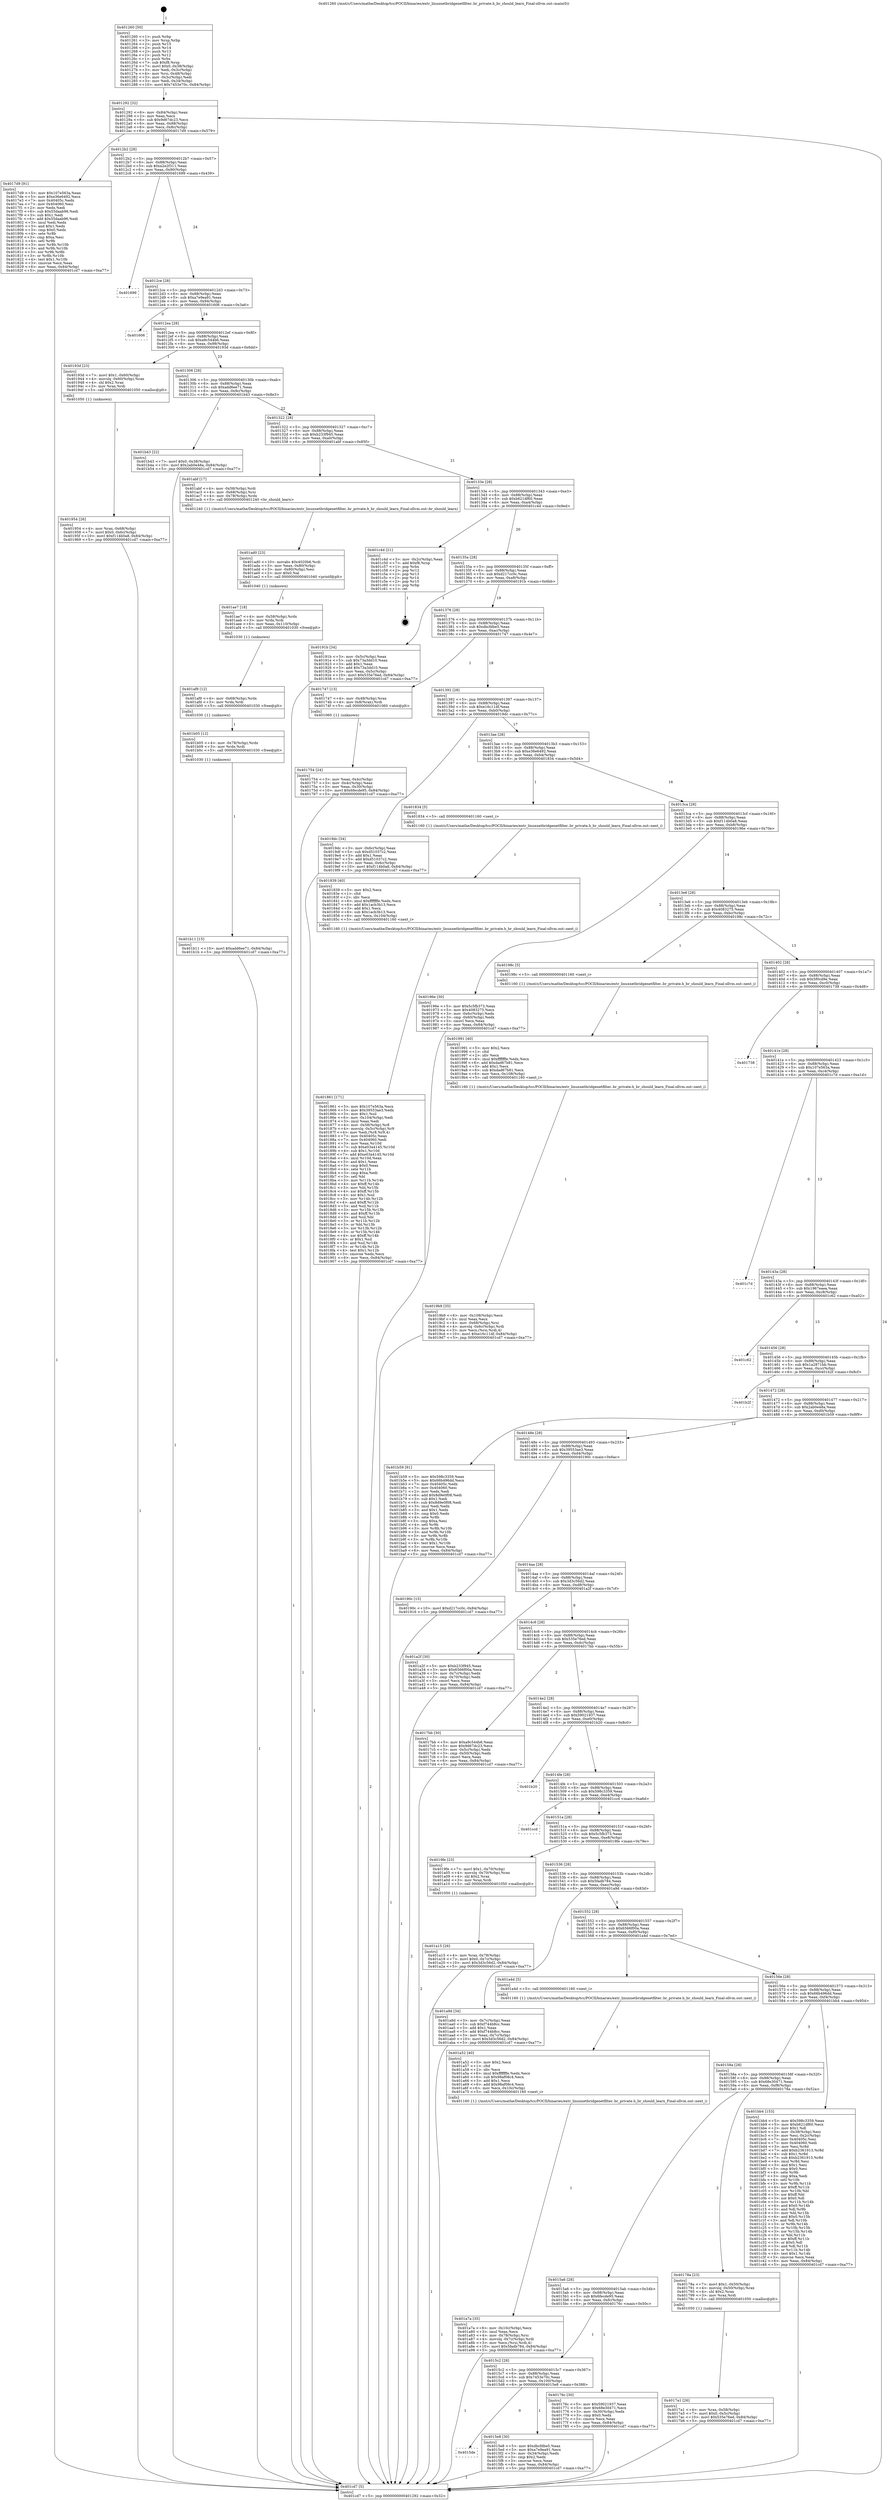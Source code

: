 digraph "0x401260" {
  label = "0x401260 (/mnt/c/Users/mathe/Desktop/tcc/POCII/binaries/extr_linuxnetbridgenetfilter..br_private.h_br_should_learn_Final-ollvm.out::main(0))"
  labelloc = "t"
  node[shape=record]

  Entry [label="",width=0.3,height=0.3,shape=circle,fillcolor=black,style=filled]
  "0x401292" [label="{
     0x401292 [32]\l
     | [instrs]\l
     &nbsp;&nbsp;0x401292 \<+6\>: mov -0x84(%rbp),%eax\l
     &nbsp;&nbsp;0x401298 \<+2\>: mov %eax,%ecx\l
     &nbsp;&nbsp;0x40129a \<+6\>: sub $0x9d67dc23,%ecx\l
     &nbsp;&nbsp;0x4012a0 \<+6\>: mov %eax,-0x88(%rbp)\l
     &nbsp;&nbsp;0x4012a6 \<+6\>: mov %ecx,-0x8c(%rbp)\l
     &nbsp;&nbsp;0x4012ac \<+6\>: je 00000000004017d9 \<main+0x579\>\l
  }"]
  "0x4017d9" [label="{
     0x4017d9 [91]\l
     | [instrs]\l
     &nbsp;&nbsp;0x4017d9 \<+5\>: mov $0x107e563a,%eax\l
     &nbsp;&nbsp;0x4017de \<+5\>: mov $0xe36e6492,%ecx\l
     &nbsp;&nbsp;0x4017e3 \<+7\>: mov 0x40405c,%edx\l
     &nbsp;&nbsp;0x4017ea \<+7\>: mov 0x404060,%esi\l
     &nbsp;&nbsp;0x4017f1 \<+2\>: mov %edx,%edi\l
     &nbsp;&nbsp;0x4017f3 \<+6\>: sub $0x55daab96,%edi\l
     &nbsp;&nbsp;0x4017f9 \<+3\>: sub $0x1,%edi\l
     &nbsp;&nbsp;0x4017fc \<+6\>: add $0x55daab96,%edi\l
     &nbsp;&nbsp;0x401802 \<+3\>: imul %edi,%edx\l
     &nbsp;&nbsp;0x401805 \<+3\>: and $0x1,%edx\l
     &nbsp;&nbsp;0x401808 \<+3\>: cmp $0x0,%edx\l
     &nbsp;&nbsp;0x40180b \<+4\>: sete %r8b\l
     &nbsp;&nbsp;0x40180f \<+3\>: cmp $0xa,%esi\l
     &nbsp;&nbsp;0x401812 \<+4\>: setl %r9b\l
     &nbsp;&nbsp;0x401816 \<+3\>: mov %r8b,%r10b\l
     &nbsp;&nbsp;0x401819 \<+3\>: and %r9b,%r10b\l
     &nbsp;&nbsp;0x40181c \<+3\>: xor %r9b,%r8b\l
     &nbsp;&nbsp;0x40181f \<+3\>: or %r8b,%r10b\l
     &nbsp;&nbsp;0x401822 \<+4\>: test $0x1,%r10b\l
     &nbsp;&nbsp;0x401826 \<+3\>: cmovne %ecx,%eax\l
     &nbsp;&nbsp;0x401829 \<+6\>: mov %eax,-0x84(%rbp)\l
     &nbsp;&nbsp;0x40182f \<+5\>: jmp 0000000000401cd7 \<main+0xa77\>\l
  }"]
  "0x4012b2" [label="{
     0x4012b2 [28]\l
     | [instrs]\l
     &nbsp;&nbsp;0x4012b2 \<+5\>: jmp 00000000004012b7 \<main+0x57\>\l
     &nbsp;&nbsp;0x4012b7 \<+6\>: mov -0x88(%rbp),%eax\l
     &nbsp;&nbsp;0x4012bd \<+5\>: sub $0xa2e2f311,%eax\l
     &nbsp;&nbsp;0x4012c2 \<+6\>: mov %eax,-0x90(%rbp)\l
     &nbsp;&nbsp;0x4012c8 \<+6\>: je 0000000000401699 \<main+0x439\>\l
  }"]
  Exit [label="",width=0.3,height=0.3,shape=circle,fillcolor=black,style=filled,peripheries=2]
  "0x401699" [label="{
     0x401699\l
  }", style=dashed]
  "0x4012ce" [label="{
     0x4012ce [28]\l
     | [instrs]\l
     &nbsp;&nbsp;0x4012ce \<+5\>: jmp 00000000004012d3 \<main+0x73\>\l
     &nbsp;&nbsp;0x4012d3 \<+6\>: mov -0x88(%rbp),%eax\l
     &nbsp;&nbsp;0x4012d9 \<+5\>: sub $0xa7e9ea91,%eax\l
     &nbsp;&nbsp;0x4012de \<+6\>: mov %eax,-0x94(%rbp)\l
     &nbsp;&nbsp;0x4012e4 \<+6\>: je 0000000000401606 \<main+0x3a6\>\l
  }"]
  "0x401b11" [label="{
     0x401b11 [15]\l
     | [instrs]\l
     &nbsp;&nbsp;0x401b11 \<+10\>: movl $0xadd6ee71,-0x84(%rbp)\l
     &nbsp;&nbsp;0x401b1b \<+5\>: jmp 0000000000401cd7 \<main+0xa77\>\l
  }"]
  "0x401606" [label="{
     0x401606\l
  }", style=dashed]
  "0x4012ea" [label="{
     0x4012ea [28]\l
     | [instrs]\l
     &nbsp;&nbsp;0x4012ea \<+5\>: jmp 00000000004012ef \<main+0x8f\>\l
     &nbsp;&nbsp;0x4012ef \<+6\>: mov -0x88(%rbp),%eax\l
     &nbsp;&nbsp;0x4012f5 \<+5\>: sub $0xa9c544b6,%eax\l
     &nbsp;&nbsp;0x4012fa \<+6\>: mov %eax,-0x98(%rbp)\l
     &nbsp;&nbsp;0x401300 \<+6\>: je 000000000040193d \<main+0x6dd\>\l
  }"]
  "0x401b05" [label="{
     0x401b05 [12]\l
     | [instrs]\l
     &nbsp;&nbsp;0x401b05 \<+4\>: mov -0x78(%rbp),%rdx\l
     &nbsp;&nbsp;0x401b09 \<+3\>: mov %rdx,%rdi\l
     &nbsp;&nbsp;0x401b0c \<+5\>: call 0000000000401030 \<free@plt\>\l
     | [calls]\l
     &nbsp;&nbsp;0x401030 \{1\} (unknown)\l
  }"]
  "0x40193d" [label="{
     0x40193d [23]\l
     | [instrs]\l
     &nbsp;&nbsp;0x40193d \<+7\>: movl $0x1,-0x60(%rbp)\l
     &nbsp;&nbsp;0x401944 \<+4\>: movslq -0x60(%rbp),%rax\l
     &nbsp;&nbsp;0x401948 \<+4\>: shl $0x2,%rax\l
     &nbsp;&nbsp;0x40194c \<+3\>: mov %rax,%rdi\l
     &nbsp;&nbsp;0x40194f \<+5\>: call 0000000000401050 \<malloc@plt\>\l
     | [calls]\l
     &nbsp;&nbsp;0x401050 \{1\} (unknown)\l
  }"]
  "0x401306" [label="{
     0x401306 [28]\l
     | [instrs]\l
     &nbsp;&nbsp;0x401306 \<+5\>: jmp 000000000040130b \<main+0xab\>\l
     &nbsp;&nbsp;0x40130b \<+6\>: mov -0x88(%rbp),%eax\l
     &nbsp;&nbsp;0x401311 \<+5\>: sub $0xadd6ee71,%eax\l
     &nbsp;&nbsp;0x401316 \<+6\>: mov %eax,-0x9c(%rbp)\l
     &nbsp;&nbsp;0x40131c \<+6\>: je 0000000000401b43 \<main+0x8e3\>\l
  }"]
  "0x401af9" [label="{
     0x401af9 [12]\l
     | [instrs]\l
     &nbsp;&nbsp;0x401af9 \<+4\>: mov -0x68(%rbp),%rdx\l
     &nbsp;&nbsp;0x401afd \<+3\>: mov %rdx,%rdi\l
     &nbsp;&nbsp;0x401b00 \<+5\>: call 0000000000401030 \<free@plt\>\l
     | [calls]\l
     &nbsp;&nbsp;0x401030 \{1\} (unknown)\l
  }"]
  "0x401b43" [label="{
     0x401b43 [22]\l
     | [instrs]\l
     &nbsp;&nbsp;0x401b43 \<+7\>: movl $0x0,-0x38(%rbp)\l
     &nbsp;&nbsp;0x401b4a \<+10\>: movl $0x2ab0e48a,-0x84(%rbp)\l
     &nbsp;&nbsp;0x401b54 \<+5\>: jmp 0000000000401cd7 \<main+0xa77\>\l
  }"]
  "0x401322" [label="{
     0x401322 [28]\l
     | [instrs]\l
     &nbsp;&nbsp;0x401322 \<+5\>: jmp 0000000000401327 \<main+0xc7\>\l
     &nbsp;&nbsp;0x401327 \<+6\>: mov -0x88(%rbp),%eax\l
     &nbsp;&nbsp;0x40132d \<+5\>: sub $0xb233f945,%eax\l
     &nbsp;&nbsp;0x401332 \<+6\>: mov %eax,-0xa0(%rbp)\l
     &nbsp;&nbsp;0x401338 \<+6\>: je 0000000000401abf \<main+0x85f\>\l
  }"]
  "0x401ae7" [label="{
     0x401ae7 [18]\l
     | [instrs]\l
     &nbsp;&nbsp;0x401ae7 \<+4\>: mov -0x58(%rbp),%rdx\l
     &nbsp;&nbsp;0x401aeb \<+3\>: mov %rdx,%rdi\l
     &nbsp;&nbsp;0x401aee \<+6\>: mov %eax,-0x110(%rbp)\l
     &nbsp;&nbsp;0x401af4 \<+5\>: call 0000000000401030 \<free@plt\>\l
     | [calls]\l
     &nbsp;&nbsp;0x401030 \{1\} (unknown)\l
  }"]
  "0x401abf" [label="{
     0x401abf [17]\l
     | [instrs]\l
     &nbsp;&nbsp;0x401abf \<+4\>: mov -0x58(%rbp),%rdi\l
     &nbsp;&nbsp;0x401ac3 \<+4\>: mov -0x68(%rbp),%rsi\l
     &nbsp;&nbsp;0x401ac7 \<+4\>: mov -0x78(%rbp),%rdx\l
     &nbsp;&nbsp;0x401acb \<+5\>: call 0000000000401240 \<br_should_learn\>\l
     | [calls]\l
     &nbsp;&nbsp;0x401240 \{1\} (/mnt/c/Users/mathe/Desktop/tcc/POCII/binaries/extr_linuxnetbridgenetfilter..br_private.h_br_should_learn_Final-ollvm.out::br_should_learn)\l
  }"]
  "0x40133e" [label="{
     0x40133e [28]\l
     | [instrs]\l
     &nbsp;&nbsp;0x40133e \<+5\>: jmp 0000000000401343 \<main+0xe3\>\l
     &nbsp;&nbsp;0x401343 \<+6\>: mov -0x88(%rbp),%eax\l
     &nbsp;&nbsp;0x401349 \<+5\>: sub $0xb621df60,%eax\l
     &nbsp;&nbsp;0x40134e \<+6\>: mov %eax,-0xa4(%rbp)\l
     &nbsp;&nbsp;0x401354 \<+6\>: je 0000000000401c4d \<main+0x9ed\>\l
  }"]
  "0x401ad0" [label="{
     0x401ad0 [23]\l
     | [instrs]\l
     &nbsp;&nbsp;0x401ad0 \<+10\>: movabs $0x4020b6,%rdi\l
     &nbsp;&nbsp;0x401ada \<+3\>: mov %eax,-0x80(%rbp)\l
     &nbsp;&nbsp;0x401add \<+3\>: mov -0x80(%rbp),%esi\l
     &nbsp;&nbsp;0x401ae0 \<+2\>: mov $0x0,%al\l
     &nbsp;&nbsp;0x401ae2 \<+5\>: call 0000000000401040 \<printf@plt\>\l
     | [calls]\l
     &nbsp;&nbsp;0x401040 \{1\} (unknown)\l
  }"]
  "0x401c4d" [label="{
     0x401c4d [21]\l
     | [instrs]\l
     &nbsp;&nbsp;0x401c4d \<+3\>: mov -0x2c(%rbp),%eax\l
     &nbsp;&nbsp;0x401c50 \<+7\>: add $0xf8,%rsp\l
     &nbsp;&nbsp;0x401c57 \<+1\>: pop %rbx\l
     &nbsp;&nbsp;0x401c58 \<+2\>: pop %r12\l
     &nbsp;&nbsp;0x401c5a \<+2\>: pop %r13\l
     &nbsp;&nbsp;0x401c5c \<+2\>: pop %r14\l
     &nbsp;&nbsp;0x401c5e \<+2\>: pop %r15\l
     &nbsp;&nbsp;0x401c60 \<+1\>: pop %rbp\l
     &nbsp;&nbsp;0x401c61 \<+1\>: ret\l
  }"]
  "0x40135a" [label="{
     0x40135a [28]\l
     | [instrs]\l
     &nbsp;&nbsp;0x40135a \<+5\>: jmp 000000000040135f \<main+0xff\>\l
     &nbsp;&nbsp;0x40135f \<+6\>: mov -0x88(%rbp),%eax\l
     &nbsp;&nbsp;0x401365 \<+5\>: sub $0xd217cc0c,%eax\l
     &nbsp;&nbsp;0x40136a \<+6\>: mov %eax,-0xa8(%rbp)\l
     &nbsp;&nbsp;0x401370 \<+6\>: je 000000000040191b \<main+0x6bb\>\l
  }"]
  "0x401a7a" [label="{
     0x401a7a [35]\l
     | [instrs]\l
     &nbsp;&nbsp;0x401a7a \<+6\>: mov -0x10c(%rbp),%ecx\l
     &nbsp;&nbsp;0x401a80 \<+3\>: imul %eax,%ecx\l
     &nbsp;&nbsp;0x401a83 \<+4\>: mov -0x78(%rbp),%rsi\l
     &nbsp;&nbsp;0x401a87 \<+4\>: movslq -0x7c(%rbp),%rdi\l
     &nbsp;&nbsp;0x401a8b \<+3\>: mov %ecx,(%rsi,%rdi,4)\l
     &nbsp;&nbsp;0x401a8e \<+10\>: movl $0x5fadb784,-0x84(%rbp)\l
     &nbsp;&nbsp;0x401a98 \<+5\>: jmp 0000000000401cd7 \<main+0xa77\>\l
  }"]
  "0x40191b" [label="{
     0x40191b [34]\l
     | [instrs]\l
     &nbsp;&nbsp;0x40191b \<+3\>: mov -0x5c(%rbp),%eax\l
     &nbsp;&nbsp;0x40191e \<+5\>: sub $0x73a3dd10,%eax\l
     &nbsp;&nbsp;0x401923 \<+3\>: add $0x1,%eax\l
     &nbsp;&nbsp;0x401926 \<+5\>: add $0x73a3dd10,%eax\l
     &nbsp;&nbsp;0x40192b \<+3\>: mov %eax,-0x5c(%rbp)\l
     &nbsp;&nbsp;0x40192e \<+10\>: movl $0x535e76ed,-0x84(%rbp)\l
     &nbsp;&nbsp;0x401938 \<+5\>: jmp 0000000000401cd7 \<main+0xa77\>\l
  }"]
  "0x401376" [label="{
     0x401376 [28]\l
     | [instrs]\l
     &nbsp;&nbsp;0x401376 \<+5\>: jmp 000000000040137b \<main+0x11b\>\l
     &nbsp;&nbsp;0x40137b \<+6\>: mov -0x88(%rbp),%eax\l
     &nbsp;&nbsp;0x401381 \<+5\>: sub $0xdbcfdbe5,%eax\l
     &nbsp;&nbsp;0x401386 \<+6\>: mov %eax,-0xac(%rbp)\l
     &nbsp;&nbsp;0x40138c \<+6\>: je 0000000000401747 \<main+0x4e7\>\l
  }"]
  "0x401a52" [label="{
     0x401a52 [40]\l
     | [instrs]\l
     &nbsp;&nbsp;0x401a52 \<+5\>: mov $0x2,%ecx\l
     &nbsp;&nbsp;0x401a57 \<+1\>: cltd\l
     &nbsp;&nbsp;0x401a58 \<+2\>: idiv %ecx\l
     &nbsp;&nbsp;0x401a5a \<+6\>: imul $0xfffffffe,%edx,%ecx\l
     &nbsp;&nbsp;0x401a60 \<+6\>: sub $0x98af08c4,%ecx\l
     &nbsp;&nbsp;0x401a66 \<+3\>: add $0x1,%ecx\l
     &nbsp;&nbsp;0x401a69 \<+6\>: add $0x98af08c4,%ecx\l
     &nbsp;&nbsp;0x401a6f \<+6\>: mov %ecx,-0x10c(%rbp)\l
     &nbsp;&nbsp;0x401a75 \<+5\>: call 0000000000401160 \<next_i\>\l
     | [calls]\l
     &nbsp;&nbsp;0x401160 \{1\} (/mnt/c/Users/mathe/Desktop/tcc/POCII/binaries/extr_linuxnetbridgenetfilter..br_private.h_br_should_learn_Final-ollvm.out::next_i)\l
  }"]
  "0x401747" [label="{
     0x401747 [13]\l
     | [instrs]\l
     &nbsp;&nbsp;0x401747 \<+4\>: mov -0x48(%rbp),%rax\l
     &nbsp;&nbsp;0x40174b \<+4\>: mov 0x8(%rax),%rdi\l
     &nbsp;&nbsp;0x40174f \<+5\>: call 0000000000401060 \<atoi@plt\>\l
     | [calls]\l
     &nbsp;&nbsp;0x401060 \{1\} (unknown)\l
  }"]
  "0x401392" [label="{
     0x401392 [28]\l
     | [instrs]\l
     &nbsp;&nbsp;0x401392 \<+5\>: jmp 0000000000401397 \<main+0x137\>\l
     &nbsp;&nbsp;0x401397 \<+6\>: mov -0x88(%rbp),%eax\l
     &nbsp;&nbsp;0x40139d \<+5\>: sub $0xe16c11df,%eax\l
     &nbsp;&nbsp;0x4013a2 \<+6\>: mov %eax,-0xb0(%rbp)\l
     &nbsp;&nbsp;0x4013a8 \<+6\>: je 00000000004019dc \<main+0x77c\>\l
  }"]
  "0x401a15" [label="{
     0x401a15 [26]\l
     | [instrs]\l
     &nbsp;&nbsp;0x401a15 \<+4\>: mov %rax,-0x78(%rbp)\l
     &nbsp;&nbsp;0x401a19 \<+7\>: movl $0x0,-0x7c(%rbp)\l
     &nbsp;&nbsp;0x401a20 \<+10\>: movl $0x3d3c56d2,-0x84(%rbp)\l
     &nbsp;&nbsp;0x401a2a \<+5\>: jmp 0000000000401cd7 \<main+0xa77\>\l
  }"]
  "0x4019dc" [label="{
     0x4019dc [34]\l
     | [instrs]\l
     &nbsp;&nbsp;0x4019dc \<+3\>: mov -0x6c(%rbp),%eax\l
     &nbsp;&nbsp;0x4019df \<+5\>: sub $0xd51037c2,%eax\l
     &nbsp;&nbsp;0x4019e4 \<+3\>: add $0x1,%eax\l
     &nbsp;&nbsp;0x4019e7 \<+5\>: add $0xd51037c2,%eax\l
     &nbsp;&nbsp;0x4019ec \<+3\>: mov %eax,-0x6c(%rbp)\l
     &nbsp;&nbsp;0x4019ef \<+10\>: movl $0xf114b0a8,-0x84(%rbp)\l
     &nbsp;&nbsp;0x4019f9 \<+5\>: jmp 0000000000401cd7 \<main+0xa77\>\l
  }"]
  "0x4013ae" [label="{
     0x4013ae [28]\l
     | [instrs]\l
     &nbsp;&nbsp;0x4013ae \<+5\>: jmp 00000000004013b3 \<main+0x153\>\l
     &nbsp;&nbsp;0x4013b3 \<+6\>: mov -0x88(%rbp),%eax\l
     &nbsp;&nbsp;0x4013b9 \<+5\>: sub $0xe36e6492,%eax\l
     &nbsp;&nbsp;0x4013be \<+6\>: mov %eax,-0xb4(%rbp)\l
     &nbsp;&nbsp;0x4013c4 \<+6\>: je 0000000000401834 \<main+0x5d4\>\l
  }"]
  "0x4019b9" [label="{
     0x4019b9 [35]\l
     | [instrs]\l
     &nbsp;&nbsp;0x4019b9 \<+6\>: mov -0x108(%rbp),%ecx\l
     &nbsp;&nbsp;0x4019bf \<+3\>: imul %eax,%ecx\l
     &nbsp;&nbsp;0x4019c2 \<+4\>: mov -0x68(%rbp),%rsi\l
     &nbsp;&nbsp;0x4019c6 \<+4\>: movslq -0x6c(%rbp),%rdi\l
     &nbsp;&nbsp;0x4019ca \<+3\>: mov %ecx,(%rsi,%rdi,4)\l
     &nbsp;&nbsp;0x4019cd \<+10\>: movl $0xe16c11df,-0x84(%rbp)\l
     &nbsp;&nbsp;0x4019d7 \<+5\>: jmp 0000000000401cd7 \<main+0xa77\>\l
  }"]
  "0x401834" [label="{
     0x401834 [5]\l
     | [instrs]\l
     &nbsp;&nbsp;0x401834 \<+5\>: call 0000000000401160 \<next_i\>\l
     | [calls]\l
     &nbsp;&nbsp;0x401160 \{1\} (/mnt/c/Users/mathe/Desktop/tcc/POCII/binaries/extr_linuxnetbridgenetfilter..br_private.h_br_should_learn_Final-ollvm.out::next_i)\l
  }"]
  "0x4013ca" [label="{
     0x4013ca [28]\l
     | [instrs]\l
     &nbsp;&nbsp;0x4013ca \<+5\>: jmp 00000000004013cf \<main+0x16f\>\l
     &nbsp;&nbsp;0x4013cf \<+6\>: mov -0x88(%rbp),%eax\l
     &nbsp;&nbsp;0x4013d5 \<+5\>: sub $0xf114b0a8,%eax\l
     &nbsp;&nbsp;0x4013da \<+6\>: mov %eax,-0xb8(%rbp)\l
     &nbsp;&nbsp;0x4013e0 \<+6\>: je 000000000040196e \<main+0x70e\>\l
  }"]
  "0x401991" [label="{
     0x401991 [40]\l
     | [instrs]\l
     &nbsp;&nbsp;0x401991 \<+5\>: mov $0x2,%ecx\l
     &nbsp;&nbsp;0x401996 \<+1\>: cltd\l
     &nbsp;&nbsp;0x401997 \<+2\>: idiv %ecx\l
     &nbsp;&nbsp;0x401999 \<+6\>: imul $0xfffffffe,%edx,%ecx\l
     &nbsp;&nbsp;0x40199f \<+6\>: add $0xdad67b81,%ecx\l
     &nbsp;&nbsp;0x4019a5 \<+3\>: add $0x1,%ecx\l
     &nbsp;&nbsp;0x4019a8 \<+6\>: sub $0xdad67b81,%ecx\l
     &nbsp;&nbsp;0x4019ae \<+6\>: mov %ecx,-0x108(%rbp)\l
     &nbsp;&nbsp;0x4019b4 \<+5\>: call 0000000000401160 \<next_i\>\l
     | [calls]\l
     &nbsp;&nbsp;0x401160 \{1\} (/mnt/c/Users/mathe/Desktop/tcc/POCII/binaries/extr_linuxnetbridgenetfilter..br_private.h_br_should_learn_Final-ollvm.out::next_i)\l
  }"]
  "0x40196e" [label="{
     0x40196e [30]\l
     | [instrs]\l
     &nbsp;&nbsp;0x40196e \<+5\>: mov $0x5c5fb373,%eax\l
     &nbsp;&nbsp;0x401973 \<+5\>: mov $0x4083275,%ecx\l
     &nbsp;&nbsp;0x401978 \<+3\>: mov -0x6c(%rbp),%edx\l
     &nbsp;&nbsp;0x40197b \<+3\>: cmp -0x60(%rbp),%edx\l
     &nbsp;&nbsp;0x40197e \<+3\>: cmovl %ecx,%eax\l
     &nbsp;&nbsp;0x401981 \<+6\>: mov %eax,-0x84(%rbp)\l
     &nbsp;&nbsp;0x401987 \<+5\>: jmp 0000000000401cd7 \<main+0xa77\>\l
  }"]
  "0x4013e6" [label="{
     0x4013e6 [28]\l
     | [instrs]\l
     &nbsp;&nbsp;0x4013e6 \<+5\>: jmp 00000000004013eb \<main+0x18b\>\l
     &nbsp;&nbsp;0x4013eb \<+6\>: mov -0x88(%rbp),%eax\l
     &nbsp;&nbsp;0x4013f1 \<+5\>: sub $0x4083275,%eax\l
     &nbsp;&nbsp;0x4013f6 \<+6\>: mov %eax,-0xbc(%rbp)\l
     &nbsp;&nbsp;0x4013fc \<+6\>: je 000000000040198c \<main+0x72c\>\l
  }"]
  "0x401954" [label="{
     0x401954 [26]\l
     | [instrs]\l
     &nbsp;&nbsp;0x401954 \<+4\>: mov %rax,-0x68(%rbp)\l
     &nbsp;&nbsp;0x401958 \<+7\>: movl $0x0,-0x6c(%rbp)\l
     &nbsp;&nbsp;0x40195f \<+10\>: movl $0xf114b0a8,-0x84(%rbp)\l
     &nbsp;&nbsp;0x401969 \<+5\>: jmp 0000000000401cd7 \<main+0xa77\>\l
  }"]
  "0x40198c" [label="{
     0x40198c [5]\l
     | [instrs]\l
     &nbsp;&nbsp;0x40198c \<+5\>: call 0000000000401160 \<next_i\>\l
     | [calls]\l
     &nbsp;&nbsp;0x401160 \{1\} (/mnt/c/Users/mathe/Desktop/tcc/POCII/binaries/extr_linuxnetbridgenetfilter..br_private.h_br_should_learn_Final-ollvm.out::next_i)\l
  }"]
  "0x401402" [label="{
     0x401402 [28]\l
     | [instrs]\l
     &nbsp;&nbsp;0x401402 \<+5\>: jmp 0000000000401407 \<main+0x1a7\>\l
     &nbsp;&nbsp;0x401407 \<+6\>: mov -0x88(%rbp),%eax\l
     &nbsp;&nbsp;0x40140d \<+5\>: sub $0x5f0cd9e,%eax\l
     &nbsp;&nbsp;0x401412 \<+6\>: mov %eax,-0xc0(%rbp)\l
     &nbsp;&nbsp;0x401418 \<+6\>: je 0000000000401738 \<main+0x4d8\>\l
  }"]
  "0x401861" [label="{
     0x401861 [171]\l
     | [instrs]\l
     &nbsp;&nbsp;0x401861 \<+5\>: mov $0x107e563a,%ecx\l
     &nbsp;&nbsp;0x401866 \<+5\>: mov $0x39553ae3,%edx\l
     &nbsp;&nbsp;0x40186b \<+3\>: mov $0x1,%sil\l
     &nbsp;&nbsp;0x40186e \<+6\>: mov -0x104(%rbp),%edi\l
     &nbsp;&nbsp;0x401874 \<+3\>: imul %eax,%edi\l
     &nbsp;&nbsp;0x401877 \<+4\>: mov -0x58(%rbp),%r8\l
     &nbsp;&nbsp;0x40187b \<+4\>: movslq -0x5c(%rbp),%r9\l
     &nbsp;&nbsp;0x40187f \<+4\>: mov %edi,(%r8,%r9,4)\l
     &nbsp;&nbsp;0x401883 \<+7\>: mov 0x40405c,%eax\l
     &nbsp;&nbsp;0x40188a \<+7\>: mov 0x404060,%edi\l
     &nbsp;&nbsp;0x401891 \<+3\>: mov %eax,%r10d\l
     &nbsp;&nbsp;0x401894 \<+7\>: sub $0xe03a4145,%r10d\l
     &nbsp;&nbsp;0x40189b \<+4\>: sub $0x1,%r10d\l
     &nbsp;&nbsp;0x40189f \<+7\>: add $0xe03a4145,%r10d\l
     &nbsp;&nbsp;0x4018a6 \<+4\>: imul %r10d,%eax\l
     &nbsp;&nbsp;0x4018aa \<+3\>: and $0x1,%eax\l
     &nbsp;&nbsp;0x4018ad \<+3\>: cmp $0x0,%eax\l
     &nbsp;&nbsp;0x4018b0 \<+4\>: sete %r11b\l
     &nbsp;&nbsp;0x4018b4 \<+3\>: cmp $0xa,%edi\l
     &nbsp;&nbsp;0x4018b7 \<+3\>: setl %bl\l
     &nbsp;&nbsp;0x4018ba \<+3\>: mov %r11b,%r14b\l
     &nbsp;&nbsp;0x4018bd \<+4\>: xor $0xff,%r14b\l
     &nbsp;&nbsp;0x4018c1 \<+3\>: mov %bl,%r15b\l
     &nbsp;&nbsp;0x4018c4 \<+4\>: xor $0xff,%r15b\l
     &nbsp;&nbsp;0x4018c8 \<+4\>: xor $0x1,%sil\l
     &nbsp;&nbsp;0x4018cc \<+3\>: mov %r14b,%r12b\l
     &nbsp;&nbsp;0x4018cf \<+4\>: and $0xff,%r12b\l
     &nbsp;&nbsp;0x4018d3 \<+3\>: and %sil,%r11b\l
     &nbsp;&nbsp;0x4018d6 \<+3\>: mov %r15b,%r13b\l
     &nbsp;&nbsp;0x4018d9 \<+4\>: and $0xff,%r13b\l
     &nbsp;&nbsp;0x4018dd \<+3\>: and %sil,%bl\l
     &nbsp;&nbsp;0x4018e0 \<+3\>: or %r11b,%r12b\l
     &nbsp;&nbsp;0x4018e3 \<+3\>: or %bl,%r13b\l
     &nbsp;&nbsp;0x4018e6 \<+3\>: xor %r13b,%r12b\l
     &nbsp;&nbsp;0x4018e9 \<+3\>: or %r15b,%r14b\l
     &nbsp;&nbsp;0x4018ec \<+4\>: xor $0xff,%r14b\l
     &nbsp;&nbsp;0x4018f0 \<+4\>: or $0x1,%sil\l
     &nbsp;&nbsp;0x4018f4 \<+3\>: and %sil,%r14b\l
     &nbsp;&nbsp;0x4018f7 \<+3\>: or %r14b,%r12b\l
     &nbsp;&nbsp;0x4018fa \<+4\>: test $0x1,%r12b\l
     &nbsp;&nbsp;0x4018fe \<+3\>: cmovne %edx,%ecx\l
     &nbsp;&nbsp;0x401901 \<+6\>: mov %ecx,-0x84(%rbp)\l
     &nbsp;&nbsp;0x401907 \<+5\>: jmp 0000000000401cd7 \<main+0xa77\>\l
  }"]
  "0x401738" [label="{
     0x401738\l
  }", style=dashed]
  "0x40141e" [label="{
     0x40141e [28]\l
     | [instrs]\l
     &nbsp;&nbsp;0x40141e \<+5\>: jmp 0000000000401423 \<main+0x1c3\>\l
     &nbsp;&nbsp;0x401423 \<+6\>: mov -0x88(%rbp),%eax\l
     &nbsp;&nbsp;0x401429 \<+5\>: sub $0x107e563a,%eax\l
     &nbsp;&nbsp;0x40142e \<+6\>: mov %eax,-0xc4(%rbp)\l
     &nbsp;&nbsp;0x401434 \<+6\>: je 0000000000401c7d \<main+0xa1d\>\l
  }"]
  "0x401839" [label="{
     0x401839 [40]\l
     | [instrs]\l
     &nbsp;&nbsp;0x401839 \<+5\>: mov $0x2,%ecx\l
     &nbsp;&nbsp;0x40183e \<+1\>: cltd\l
     &nbsp;&nbsp;0x40183f \<+2\>: idiv %ecx\l
     &nbsp;&nbsp;0x401841 \<+6\>: imul $0xfffffffe,%edx,%ecx\l
     &nbsp;&nbsp;0x401847 \<+6\>: add $0x1acb3b13,%ecx\l
     &nbsp;&nbsp;0x40184d \<+3\>: add $0x1,%ecx\l
     &nbsp;&nbsp;0x401850 \<+6\>: sub $0x1acb3b13,%ecx\l
     &nbsp;&nbsp;0x401856 \<+6\>: mov %ecx,-0x104(%rbp)\l
     &nbsp;&nbsp;0x40185c \<+5\>: call 0000000000401160 \<next_i\>\l
     | [calls]\l
     &nbsp;&nbsp;0x401160 \{1\} (/mnt/c/Users/mathe/Desktop/tcc/POCII/binaries/extr_linuxnetbridgenetfilter..br_private.h_br_should_learn_Final-ollvm.out::next_i)\l
  }"]
  "0x401c7d" [label="{
     0x401c7d\l
  }", style=dashed]
  "0x40143a" [label="{
     0x40143a [28]\l
     | [instrs]\l
     &nbsp;&nbsp;0x40143a \<+5\>: jmp 000000000040143f \<main+0x1df\>\l
     &nbsp;&nbsp;0x40143f \<+6\>: mov -0x88(%rbp),%eax\l
     &nbsp;&nbsp;0x401445 \<+5\>: sub $0x1967eaea,%eax\l
     &nbsp;&nbsp;0x40144a \<+6\>: mov %eax,-0xc8(%rbp)\l
     &nbsp;&nbsp;0x401450 \<+6\>: je 0000000000401c62 \<main+0xa02\>\l
  }"]
  "0x4017a1" [label="{
     0x4017a1 [26]\l
     | [instrs]\l
     &nbsp;&nbsp;0x4017a1 \<+4\>: mov %rax,-0x58(%rbp)\l
     &nbsp;&nbsp;0x4017a5 \<+7\>: movl $0x0,-0x5c(%rbp)\l
     &nbsp;&nbsp;0x4017ac \<+10\>: movl $0x535e76ed,-0x84(%rbp)\l
     &nbsp;&nbsp;0x4017b6 \<+5\>: jmp 0000000000401cd7 \<main+0xa77\>\l
  }"]
  "0x401c62" [label="{
     0x401c62\l
  }", style=dashed]
  "0x401456" [label="{
     0x401456 [28]\l
     | [instrs]\l
     &nbsp;&nbsp;0x401456 \<+5\>: jmp 000000000040145b \<main+0x1fb\>\l
     &nbsp;&nbsp;0x40145b \<+6\>: mov -0x88(%rbp),%eax\l
     &nbsp;&nbsp;0x401461 \<+5\>: sub $0x1a2871bb,%eax\l
     &nbsp;&nbsp;0x401466 \<+6\>: mov %eax,-0xcc(%rbp)\l
     &nbsp;&nbsp;0x40146c \<+6\>: je 0000000000401b2f \<main+0x8cf\>\l
  }"]
  "0x401754" [label="{
     0x401754 [24]\l
     | [instrs]\l
     &nbsp;&nbsp;0x401754 \<+3\>: mov %eax,-0x4c(%rbp)\l
     &nbsp;&nbsp;0x401757 \<+3\>: mov -0x4c(%rbp),%eax\l
     &nbsp;&nbsp;0x40175a \<+3\>: mov %eax,-0x30(%rbp)\l
     &nbsp;&nbsp;0x40175d \<+10\>: movl $0x6fecde95,-0x84(%rbp)\l
     &nbsp;&nbsp;0x401767 \<+5\>: jmp 0000000000401cd7 \<main+0xa77\>\l
  }"]
  "0x401b2f" [label="{
     0x401b2f\l
  }", style=dashed]
  "0x401472" [label="{
     0x401472 [28]\l
     | [instrs]\l
     &nbsp;&nbsp;0x401472 \<+5\>: jmp 0000000000401477 \<main+0x217\>\l
     &nbsp;&nbsp;0x401477 \<+6\>: mov -0x88(%rbp),%eax\l
     &nbsp;&nbsp;0x40147d \<+5\>: sub $0x2ab0e48a,%eax\l
     &nbsp;&nbsp;0x401482 \<+6\>: mov %eax,-0xd0(%rbp)\l
     &nbsp;&nbsp;0x401488 \<+6\>: je 0000000000401b59 \<main+0x8f9\>\l
  }"]
  "0x401260" [label="{
     0x401260 [50]\l
     | [instrs]\l
     &nbsp;&nbsp;0x401260 \<+1\>: push %rbp\l
     &nbsp;&nbsp;0x401261 \<+3\>: mov %rsp,%rbp\l
     &nbsp;&nbsp;0x401264 \<+2\>: push %r15\l
     &nbsp;&nbsp;0x401266 \<+2\>: push %r14\l
     &nbsp;&nbsp;0x401268 \<+2\>: push %r13\l
     &nbsp;&nbsp;0x40126a \<+2\>: push %r12\l
     &nbsp;&nbsp;0x40126c \<+1\>: push %rbx\l
     &nbsp;&nbsp;0x40126d \<+7\>: sub $0xf8,%rsp\l
     &nbsp;&nbsp;0x401274 \<+7\>: movl $0x0,-0x38(%rbp)\l
     &nbsp;&nbsp;0x40127b \<+3\>: mov %edi,-0x3c(%rbp)\l
     &nbsp;&nbsp;0x40127e \<+4\>: mov %rsi,-0x48(%rbp)\l
     &nbsp;&nbsp;0x401282 \<+3\>: mov -0x3c(%rbp),%edi\l
     &nbsp;&nbsp;0x401285 \<+3\>: mov %edi,-0x34(%rbp)\l
     &nbsp;&nbsp;0x401288 \<+10\>: movl $0x7453e70c,-0x84(%rbp)\l
  }"]
  "0x401b59" [label="{
     0x401b59 [91]\l
     | [instrs]\l
     &nbsp;&nbsp;0x401b59 \<+5\>: mov $0x598c3359,%eax\l
     &nbsp;&nbsp;0x401b5e \<+5\>: mov $0x66b496dd,%ecx\l
     &nbsp;&nbsp;0x401b63 \<+7\>: mov 0x40405c,%edx\l
     &nbsp;&nbsp;0x401b6a \<+7\>: mov 0x404060,%esi\l
     &nbsp;&nbsp;0x401b71 \<+2\>: mov %edx,%edi\l
     &nbsp;&nbsp;0x401b73 \<+6\>: add $0x8d9e0f08,%edi\l
     &nbsp;&nbsp;0x401b79 \<+3\>: sub $0x1,%edi\l
     &nbsp;&nbsp;0x401b7c \<+6\>: sub $0x8d9e0f08,%edi\l
     &nbsp;&nbsp;0x401b82 \<+3\>: imul %edi,%edx\l
     &nbsp;&nbsp;0x401b85 \<+3\>: and $0x1,%edx\l
     &nbsp;&nbsp;0x401b88 \<+3\>: cmp $0x0,%edx\l
     &nbsp;&nbsp;0x401b8b \<+4\>: sete %r8b\l
     &nbsp;&nbsp;0x401b8f \<+3\>: cmp $0xa,%esi\l
     &nbsp;&nbsp;0x401b92 \<+4\>: setl %r9b\l
     &nbsp;&nbsp;0x401b96 \<+3\>: mov %r8b,%r10b\l
     &nbsp;&nbsp;0x401b99 \<+3\>: and %r9b,%r10b\l
     &nbsp;&nbsp;0x401b9c \<+3\>: xor %r9b,%r8b\l
     &nbsp;&nbsp;0x401b9f \<+3\>: or %r8b,%r10b\l
     &nbsp;&nbsp;0x401ba2 \<+4\>: test $0x1,%r10b\l
     &nbsp;&nbsp;0x401ba6 \<+3\>: cmovne %ecx,%eax\l
     &nbsp;&nbsp;0x401ba9 \<+6\>: mov %eax,-0x84(%rbp)\l
     &nbsp;&nbsp;0x401baf \<+5\>: jmp 0000000000401cd7 \<main+0xa77\>\l
  }"]
  "0x40148e" [label="{
     0x40148e [28]\l
     | [instrs]\l
     &nbsp;&nbsp;0x40148e \<+5\>: jmp 0000000000401493 \<main+0x233\>\l
     &nbsp;&nbsp;0x401493 \<+6\>: mov -0x88(%rbp),%eax\l
     &nbsp;&nbsp;0x401499 \<+5\>: sub $0x39553ae3,%eax\l
     &nbsp;&nbsp;0x40149e \<+6\>: mov %eax,-0xd4(%rbp)\l
     &nbsp;&nbsp;0x4014a4 \<+6\>: je 000000000040190c \<main+0x6ac\>\l
  }"]
  "0x401cd7" [label="{
     0x401cd7 [5]\l
     | [instrs]\l
     &nbsp;&nbsp;0x401cd7 \<+5\>: jmp 0000000000401292 \<main+0x32\>\l
  }"]
  "0x40190c" [label="{
     0x40190c [15]\l
     | [instrs]\l
     &nbsp;&nbsp;0x40190c \<+10\>: movl $0xd217cc0c,-0x84(%rbp)\l
     &nbsp;&nbsp;0x401916 \<+5\>: jmp 0000000000401cd7 \<main+0xa77\>\l
  }"]
  "0x4014aa" [label="{
     0x4014aa [28]\l
     | [instrs]\l
     &nbsp;&nbsp;0x4014aa \<+5\>: jmp 00000000004014af \<main+0x24f\>\l
     &nbsp;&nbsp;0x4014af \<+6\>: mov -0x88(%rbp),%eax\l
     &nbsp;&nbsp;0x4014b5 \<+5\>: sub $0x3d3c56d2,%eax\l
     &nbsp;&nbsp;0x4014ba \<+6\>: mov %eax,-0xd8(%rbp)\l
     &nbsp;&nbsp;0x4014c0 \<+6\>: je 0000000000401a2f \<main+0x7cf\>\l
  }"]
  "0x4015de" [label="{
     0x4015de\l
  }", style=dashed]
  "0x401a2f" [label="{
     0x401a2f [30]\l
     | [instrs]\l
     &nbsp;&nbsp;0x401a2f \<+5\>: mov $0xb233f945,%eax\l
     &nbsp;&nbsp;0x401a34 \<+5\>: mov $0x6566f00a,%ecx\l
     &nbsp;&nbsp;0x401a39 \<+3\>: mov -0x7c(%rbp),%edx\l
     &nbsp;&nbsp;0x401a3c \<+3\>: cmp -0x70(%rbp),%edx\l
     &nbsp;&nbsp;0x401a3f \<+3\>: cmovl %ecx,%eax\l
     &nbsp;&nbsp;0x401a42 \<+6\>: mov %eax,-0x84(%rbp)\l
     &nbsp;&nbsp;0x401a48 \<+5\>: jmp 0000000000401cd7 \<main+0xa77\>\l
  }"]
  "0x4014c6" [label="{
     0x4014c6 [28]\l
     | [instrs]\l
     &nbsp;&nbsp;0x4014c6 \<+5\>: jmp 00000000004014cb \<main+0x26b\>\l
     &nbsp;&nbsp;0x4014cb \<+6\>: mov -0x88(%rbp),%eax\l
     &nbsp;&nbsp;0x4014d1 \<+5\>: sub $0x535e76ed,%eax\l
     &nbsp;&nbsp;0x4014d6 \<+6\>: mov %eax,-0xdc(%rbp)\l
     &nbsp;&nbsp;0x4014dc \<+6\>: je 00000000004017bb \<main+0x55b\>\l
  }"]
  "0x4015e8" [label="{
     0x4015e8 [30]\l
     | [instrs]\l
     &nbsp;&nbsp;0x4015e8 \<+5\>: mov $0xdbcfdbe5,%eax\l
     &nbsp;&nbsp;0x4015ed \<+5\>: mov $0xa7e9ea91,%ecx\l
     &nbsp;&nbsp;0x4015f2 \<+3\>: mov -0x34(%rbp),%edx\l
     &nbsp;&nbsp;0x4015f5 \<+3\>: cmp $0x2,%edx\l
     &nbsp;&nbsp;0x4015f8 \<+3\>: cmovne %ecx,%eax\l
     &nbsp;&nbsp;0x4015fb \<+6\>: mov %eax,-0x84(%rbp)\l
     &nbsp;&nbsp;0x401601 \<+5\>: jmp 0000000000401cd7 \<main+0xa77\>\l
  }"]
  "0x4017bb" [label="{
     0x4017bb [30]\l
     | [instrs]\l
     &nbsp;&nbsp;0x4017bb \<+5\>: mov $0xa9c544b6,%eax\l
     &nbsp;&nbsp;0x4017c0 \<+5\>: mov $0x9d67dc23,%ecx\l
     &nbsp;&nbsp;0x4017c5 \<+3\>: mov -0x5c(%rbp),%edx\l
     &nbsp;&nbsp;0x4017c8 \<+3\>: cmp -0x50(%rbp),%edx\l
     &nbsp;&nbsp;0x4017cb \<+3\>: cmovl %ecx,%eax\l
     &nbsp;&nbsp;0x4017ce \<+6\>: mov %eax,-0x84(%rbp)\l
     &nbsp;&nbsp;0x4017d4 \<+5\>: jmp 0000000000401cd7 \<main+0xa77\>\l
  }"]
  "0x4014e2" [label="{
     0x4014e2 [28]\l
     | [instrs]\l
     &nbsp;&nbsp;0x4014e2 \<+5\>: jmp 00000000004014e7 \<main+0x287\>\l
     &nbsp;&nbsp;0x4014e7 \<+6\>: mov -0x88(%rbp),%eax\l
     &nbsp;&nbsp;0x4014ed \<+5\>: sub $0x59021937,%eax\l
     &nbsp;&nbsp;0x4014f2 \<+6\>: mov %eax,-0xe0(%rbp)\l
     &nbsp;&nbsp;0x4014f8 \<+6\>: je 0000000000401b20 \<main+0x8c0\>\l
  }"]
  "0x4015c2" [label="{
     0x4015c2 [28]\l
     | [instrs]\l
     &nbsp;&nbsp;0x4015c2 \<+5\>: jmp 00000000004015c7 \<main+0x367\>\l
     &nbsp;&nbsp;0x4015c7 \<+6\>: mov -0x88(%rbp),%eax\l
     &nbsp;&nbsp;0x4015cd \<+5\>: sub $0x7453e70c,%eax\l
     &nbsp;&nbsp;0x4015d2 \<+6\>: mov %eax,-0x100(%rbp)\l
     &nbsp;&nbsp;0x4015d8 \<+6\>: je 00000000004015e8 \<main+0x388\>\l
  }"]
  "0x401b20" [label="{
     0x401b20\l
  }", style=dashed]
  "0x4014fe" [label="{
     0x4014fe [28]\l
     | [instrs]\l
     &nbsp;&nbsp;0x4014fe \<+5\>: jmp 0000000000401503 \<main+0x2a3\>\l
     &nbsp;&nbsp;0x401503 \<+6\>: mov -0x88(%rbp),%eax\l
     &nbsp;&nbsp;0x401509 \<+5\>: sub $0x598c3359,%eax\l
     &nbsp;&nbsp;0x40150e \<+6\>: mov %eax,-0xe4(%rbp)\l
     &nbsp;&nbsp;0x401514 \<+6\>: je 0000000000401ccd \<main+0xa6d\>\l
  }"]
  "0x40176c" [label="{
     0x40176c [30]\l
     | [instrs]\l
     &nbsp;&nbsp;0x40176c \<+5\>: mov $0x59021937,%eax\l
     &nbsp;&nbsp;0x401771 \<+5\>: mov $0x68e30471,%ecx\l
     &nbsp;&nbsp;0x401776 \<+3\>: mov -0x30(%rbp),%edx\l
     &nbsp;&nbsp;0x401779 \<+3\>: cmp $0x0,%edx\l
     &nbsp;&nbsp;0x40177c \<+3\>: cmove %ecx,%eax\l
     &nbsp;&nbsp;0x40177f \<+6\>: mov %eax,-0x84(%rbp)\l
     &nbsp;&nbsp;0x401785 \<+5\>: jmp 0000000000401cd7 \<main+0xa77\>\l
  }"]
  "0x401ccd" [label="{
     0x401ccd\l
  }", style=dashed]
  "0x40151a" [label="{
     0x40151a [28]\l
     | [instrs]\l
     &nbsp;&nbsp;0x40151a \<+5\>: jmp 000000000040151f \<main+0x2bf\>\l
     &nbsp;&nbsp;0x40151f \<+6\>: mov -0x88(%rbp),%eax\l
     &nbsp;&nbsp;0x401525 \<+5\>: sub $0x5c5fb373,%eax\l
     &nbsp;&nbsp;0x40152a \<+6\>: mov %eax,-0xe8(%rbp)\l
     &nbsp;&nbsp;0x401530 \<+6\>: je 00000000004019fe \<main+0x79e\>\l
  }"]
  "0x4015a6" [label="{
     0x4015a6 [28]\l
     | [instrs]\l
     &nbsp;&nbsp;0x4015a6 \<+5\>: jmp 00000000004015ab \<main+0x34b\>\l
     &nbsp;&nbsp;0x4015ab \<+6\>: mov -0x88(%rbp),%eax\l
     &nbsp;&nbsp;0x4015b1 \<+5\>: sub $0x6fecde95,%eax\l
     &nbsp;&nbsp;0x4015b6 \<+6\>: mov %eax,-0xfc(%rbp)\l
     &nbsp;&nbsp;0x4015bc \<+6\>: je 000000000040176c \<main+0x50c\>\l
  }"]
  "0x4019fe" [label="{
     0x4019fe [23]\l
     | [instrs]\l
     &nbsp;&nbsp;0x4019fe \<+7\>: movl $0x1,-0x70(%rbp)\l
     &nbsp;&nbsp;0x401a05 \<+4\>: movslq -0x70(%rbp),%rax\l
     &nbsp;&nbsp;0x401a09 \<+4\>: shl $0x2,%rax\l
     &nbsp;&nbsp;0x401a0d \<+3\>: mov %rax,%rdi\l
     &nbsp;&nbsp;0x401a10 \<+5\>: call 0000000000401050 \<malloc@plt\>\l
     | [calls]\l
     &nbsp;&nbsp;0x401050 \{1\} (unknown)\l
  }"]
  "0x401536" [label="{
     0x401536 [28]\l
     | [instrs]\l
     &nbsp;&nbsp;0x401536 \<+5\>: jmp 000000000040153b \<main+0x2db\>\l
     &nbsp;&nbsp;0x40153b \<+6\>: mov -0x88(%rbp),%eax\l
     &nbsp;&nbsp;0x401541 \<+5\>: sub $0x5fadb784,%eax\l
     &nbsp;&nbsp;0x401546 \<+6\>: mov %eax,-0xec(%rbp)\l
     &nbsp;&nbsp;0x40154c \<+6\>: je 0000000000401a9d \<main+0x83d\>\l
  }"]
  "0x40178a" [label="{
     0x40178a [23]\l
     | [instrs]\l
     &nbsp;&nbsp;0x40178a \<+7\>: movl $0x1,-0x50(%rbp)\l
     &nbsp;&nbsp;0x401791 \<+4\>: movslq -0x50(%rbp),%rax\l
     &nbsp;&nbsp;0x401795 \<+4\>: shl $0x2,%rax\l
     &nbsp;&nbsp;0x401799 \<+3\>: mov %rax,%rdi\l
     &nbsp;&nbsp;0x40179c \<+5\>: call 0000000000401050 \<malloc@plt\>\l
     | [calls]\l
     &nbsp;&nbsp;0x401050 \{1\} (unknown)\l
  }"]
  "0x401a9d" [label="{
     0x401a9d [34]\l
     | [instrs]\l
     &nbsp;&nbsp;0x401a9d \<+3\>: mov -0x7c(%rbp),%eax\l
     &nbsp;&nbsp;0x401aa0 \<+5\>: sub $0xf744b8cc,%eax\l
     &nbsp;&nbsp;0x401aa5 \<+3\>: add $0x1,%eax\l
     &nbsp;&nbsp;0x401aa8 \<+5\>: add $0xf744b8cc,%eax\l
     &nbsp;&nbsp;0x401aad \<+3\>: mov %eax,-0x7c(%rbp)\l
     &nbsp;&nbsp;0x401ab0 \<+10\>: movl $0x3d3c56d2,-0x84(%rbp)\l
     &nbsp;&nbsp;0x401aba \<+5\>: jmp 0000000000401cd7 \<main+0xa77\>\l
  }"]
  "0x401552" [label="{
     0x401552 [28]\l
     | [instrs]\l
     &nbsp;&nbsp;0x401552 \<+5\>: jmp 0000000000401557 \<main+0x2f7\>\l
     &nbsp;&nbsp;0x401557 \<+6\>: mov -0x88(%rbp),%eax\l
     &nbsp;&nbsp;0x40155d \<+5\>: sub $0x6566f00a,%eax\l
     &nbsp;&nbsp;0x401562 \<+6\>: mov %eax,-0xf0(%rbp)\l
     &nbsp;&nbsp;0x401568 \<+6\>: je 0000000000401a4d \<main+0x7ed\>\l
  }"]
  "0x40158a" [label="{
     0x40158a [28]\l
     | [instrs]\l
     &nbsp;&nbsp;0x40158a \<+5\>: jmp 000000000040158f \<main+0x32f\>\l
     &nbsp;&nbsp;0x40158f \<+6\>: mov -0x88(%rbp),%eax\l
     &nbsp;&nbsp;0x401595 \<+5\>: sub $0x68e30471,%eax\l
     &nbsp;&nbsp;0x40159a \<+6\>: mov %eax,-0xf8(%rbp)\l
     &nbsp;&nbsp;0x4015a0 \<+6\>: je 000000000040178a \<main+0x52a\>\l
  }"]
  "0x401a4d" [label="{
     0x401a4d [5]\l
     | [instrs]\l
     &nbsp;&nbsp;0x401a4d \<+5\>: call 0000000000401160 \<next_i\>\l
     | [calls]\l
     &nbsp;&nbsp;0x401160 \{1\} (/mnt/c/Users/mathe/Desktop/tcc/POCII/binaries/extr_linuxnetbridgenetfilter..br_private.h_br_should_learn_Final-ollvm.out::next_i)\l
  }"]
  "0x40156e" [label="{
     0x40156e [28]\l
     | [instrs]\l
     &nbsp;&nbsp;0x40156e \<+5\>: jmp 0000000000401573 \<main+0x313\>\l
     &nbsp;&nbsp;0x401573 \<+6\>: mov -0x88(%rbp),%eax\l
     &nbsp;&nbsp;0x401579 \<+5\>: sub $0x66b496dd,%eax\l
     &nbsp;&nbsp;0x40157e \<+6\>: mov %eax,-0xf4(%rbp)\l
     &nbsp;&nbsp;0x401584 \<+6\>: je 0000000000401bb4 \<main+0x954\>\l
  }"]
  "0x401bb4" [label="{
     0x401bb4 [153]\l
     | [instrs]\l
     &nbsp;&nbsp;0x401bb4 \<+5\>: mov $0x598c3359,%eax\l
     &nbsp;&nbsp;0x401bb9 \<+5\>: mov $0xb621df60,%ecx\l
     &nbsp;&nbsp;0x401bbe \<+2\>: mov $0x1,%dl\l
     &nbsp;&nbsp;0x401bc0 \<+3\>: mov -0x38(%rbp),%esi\l
     &nbsp;&nbsp;0x401bc3 \<+3\>: mov %esi,-0x2c(%rbp)\l
     &nbsp;&nbsp;0x401bc6 \<+7\>: mov 0x40405c,%esi\l
     &nbsp;&nbsp;0x401bcd \<+7\>: mov 0x404060,%edi\l
     &nbsp;&nbsp;0x401bd4 \<+3\>: mov %esi,%r8d\l
     &nbsp;&nbsp;0x401bd7 \<+7\>: add $0xb2361913,%r8d\l
     &nbsp;&nbsp;0x401bde \<+4\>: sub $0x1,%r8d\l
     &nbsp;&nbsp;0x401be2 \<+7\>: sub $0xb2361913,%r8d\l
     &nbsp;&nbsp;0x401be9 \<+4\>: imul %r8d,%esi\l
     &nbsp;&nbsp;0x401bed \<+3\>: and $0x1,%esi\l
     &nbsp;&nbsp;0x401bf0 \<+3\>: cmp $0x0,%esi\l
     &nbsp;&nbsp;0x401bf3 \<+4\>: sete %r9b\l
     &nbsp;&nbsp;0x401bf7 \<+3\>: cmp $0xa,%edi\l
     &nbsp;&nbsp;0x401bfa \<+4\>: setl %r10b\l
     &nbsp;&nbsp;0x401bfe \<+3\>: mov %r9b,%r11b\l
     &nbsp;&nbsp;0x401c01 \<+4\>: xor $0xff,%r11b\l
     &nbsp;&nbsp;0x401c05 \<+3\>: mov %r10b,%bl\l
     &nbsp;&nbsp;0x401c08 \<+3\>: xor $0xff,%bl\l
     &nbsp;&nbsp;0x401c0b \<+3\>: xor $0x0,%dl\l
     &nbsp;&nbsp;0x401c0e \<+3\>: mov %r11b,%r14b\l
     &nbsp;&nbsp;0x401c11 \<+4\>: and $0x0,%r14b\l
     &nbsp;&nbsp;0x401c15 \<+3\>: and %dl,%r9b\l
     &nbsp;&nbsp;0x401c18 \<+3\>: mov %bl,%r15b\l
     &nbsp;&nbsp;0x401c1b \<+4\>: and $0x0,%r15b\l
     &nbsp;&nbsp;0x401c1f \<+3\>: and %dl,%r10b\l
     &nbsp;&nbsp;0x401c22 \<+3\>: or %r9b,%r14b\l
     &nbsp;&nbsp;0x401c25 \<+3\>: or %r10b,%r15b\l
     &nbsp;&nbsp;0x401c28 \<+3\>: xor %r15b,%r14b\l
     &nbsp;&nbsp;0x401c2b \<+3\>: or %bl,%r11b\l
     &nbsp;&nbsp;0x401c2e \<+4\>: xor $0xff,%r11b\l
     &nbsp;&nbsp;0x401c32 \<+3\>: or $0x0,%dl\l
     &nbsp;&nbsp;0x401c35 \<+3\>: and %dl,%r11b\l
     &nbsp;&nbsp;0x401c38 \<+3\>: or %r11b,%r14b\l
     &nbsp;&nbsp;0x401c3b \<+4\>: test $0x1,%r14b\l
     &nbsp;&nbsp;0x401c3f \<+3\>: cmovne %ecx,%eax\l
     &nbsp;&nbsp;0x401c42 \<+6\>: mov %eax,-0x84(%rbp)\l
     &nbsp;&nbsp;0x401c48 \<+5\>: jmp 0000000000401cd7 \<main+0xa77\>\l
  }"]
  Entry -> "0x401260" [label=" 1"]
  "0x401292" -> "0x4017d9" [label=" 1"]
  "0x401292" -> "0x4012b2" [label=" 24"]
  "0x401c4d" -> Exit [label=" 1"]
  "0x4012b2" -> "0x401699" [label=" 0"]
  "0x4012b2" -> "0x4012ce" [label=" 24"]
  "0x401bb4" -> "0x401cd7" [label=" 1"]
  "0x4012ce" -> "0x401606" [label=" 0"]
  "0x4012ce" -> "0x4012ea" [label=" 24"]
  "0x401b59" -> "0x401cd7" [label=" 1"]
  "0x4012ea" -> "0x40193d" [label=" 1"]
  "0x4012ea" -> "0x401306" [label=" 23"]
  "0x401b43" -> "0x401cd7" [label=" 1"]
  "0x401306" -> "0x401b43" [label=" 1"]
  "0x401306" -> "0x401322" [label=" 22"]
  "0x401b11" -> "0x401cd7" [label=" 1"]
  "0x401322" -> "0x401abf" [label=" 1"]
  "0x401322" -> "0x40133e" [label=" 21"]
  "0x401b05" -> "0x401b11" [label=" 1"]
  "0x40133e" -> "0x401c4d" [label=" 1"]
  "0x40133e" -> "0x40135a" [label=" 20"]
  "0x401af9" -> "0x401b05" [label=" 1"]
  "0x40135a" -> "0x40191b" [label=" 1"]
  "0x40135a" -> "0x401376" [label=" 19"]
  "0x401ae7" -> "0x401af9" [label=" 1"]
  "0x401376" -> "0x401747" [label=" 1"]
  "0x401376" -> "0x401392" [label=" 18"]
  "0x401ad0" -> "0x401ae7" [label=" 1"]
  "0x401392" -> "0x4019dc" [label=" 1"]
  "0x401392" -> "0x4013ae" [label=" 17"]
  "0x401abf" -> "0x401ad0" [label=" 1"]
  "0x4013ae" -> "0x401834" [label=" 1"]
  "0x4013ae" -> "0x4013ca" [label=" 16"]
  "0x401a9d" -> "0x401cd7" [label=" 1"]
  "0x4013ca" -> "0x40196e" [label=" 2"]
  "0x4013ca" -> "0x4013e6" [label=" 14"]
  "0x401a7a" -> "0x401cd7" [label=" 1"]
  "0x4013e6" -> "0x40198c" [label=" 1"]
  "0x4013e6" -> "0x401402" [label=" 13"]
  "0x401a52" -> "0x401a7a" [label=" 1"]
  "0x401402" -> "0x401738" [label=" 0"]
  "0x401402" -> "0x40141e" [label=" 13"]
  "0x401a4d" -> "0x401a52" [label=" 1"]
  "0x40141e" -> "0x401c7d" [label=" 0"]
  "0x40141e" -> "0x40143a" [label=" 13"]
  "0x401a2f" -> "0x401cd7" [label=" 2"]
  "0x40143a" -> "0x401c62" [label=" 0"]
  "0x40143a" -> "0x401456" [label=" 13"]
  "0x401a15" -> "0x401cd7" [label=" 1"]
  "0x401456" -> "0x401b2f" [label=" 0"]
  "0x401456" -> "0x401472" [label=" 13"]
  "0x4019fe" -> "0x401a15" [label=" 1"]
  "0x401472" -> "0x401b59" [label=" 1"]
  "0x401472" -> "0x40148e" [label=" 12"]
  "0x4019dc" -> "0x401cd7" [label=" 1"]
  "0x40148e" -> "0x40190c" [label=" 1"]
  "0x40148e" -> "0x4014aa" [label=" 11"]
  "0x4019b9" -> "0x401cd7" [label=" 1"]
  "0x4014aa" -> "0x401a2f" [label=" 2"]
  "0x4014aa" -> "0x4014c6" [label=" 9"]
  "0x401991" -> "0x4019b9" [label=" 1"]
  "0x4014c6" -> "0x4017bb" [label=" 2"]
  "0x4014c6" -> "0x4014e2" [label=" 7"]
  "0x40198c" -> "0x401991" [label=" 1"]
  "0x4014e2" -> "0x401b20" [label=" 0"]
  "0x4014e2" -> "0x4014fe" [label=" 7"]
  "0x401954" -> "0x401cd7" [label=" 1"]
  "0x4014fe" -> "0x401ccd" [label=" 0"]
  "0x4014fe" -> "0x40151a" [label=" 7"]
  "0x40193d" -> "0x401954" [label=" 1"]
  "0x40151a" -> "0x4019fe" [label=" 1"]
  "0x40151a" -> "0x401536" [label=" 6"]
  "0x40190c" -> "0x401cd7" [label=" 1"]
  "0x401536" -> "0x401a9d" [label=" 1"]
  "0x401536" -> "0x401552" [label=" 5"]
  "0x401861" -> "0x401cd7" [label=" 1"]
  "0x401552" -> "0x401a4d" [label=" 1"]
  "0x401552" -> "0x40156e" [label=" 4"]
  "0x401834" -> "0x401839" [label=" 1"]
  "0x40156e" -> "0x401bb4" [label=" 1"]
  "0x40156e" -> "0x40158a" [label=" 3"]
  "0x401839" -> "0x401861" [label=" 1"]
  "0x40158a" -> "0x40178a" [label=" 1"]
  "0x40158a" -> "0x4015a6" [label=" 2"]
  "0x40191b" -> "0x401cd7" [label=" 1"]
  "0x4015a6" -> "0x40176c" [label=" 1"]
  "0x4015a6" -> "0x4015c2" [label=" 1"]
  "0x40196e" -> "0x401cd7" [label=" 2"]
  "0x4015c2" -> "0x4015e8" [label=" 1"]
  "0x4015c2" -> "0x4015de" [label=" 0"]
  "0x4015e8" -> "0x401cd7" [label=" 1"]
  "0x401260" -> "0x401292" [label=" 1"]
  "0x401cd7" -> "0x401292" [label=" 24"]
  "0x401747" -> "0x401754" [label=" 1"]
  "0x401754" -> "0x401cd7" [label=" 1"]
  "0x40176c" -> "0x401cd7" [label=" 1"]
  "0x40178a" -> "0x4017a1" [label=" 1"]
  "0x4017a1" -> "0x401cd7" [label=" 1"]
  "0x4017bb" -> "0x401cd7" [label=" 2"]
  "0x4017d9" -> "0x401cd7" [label=" 1"]
}
